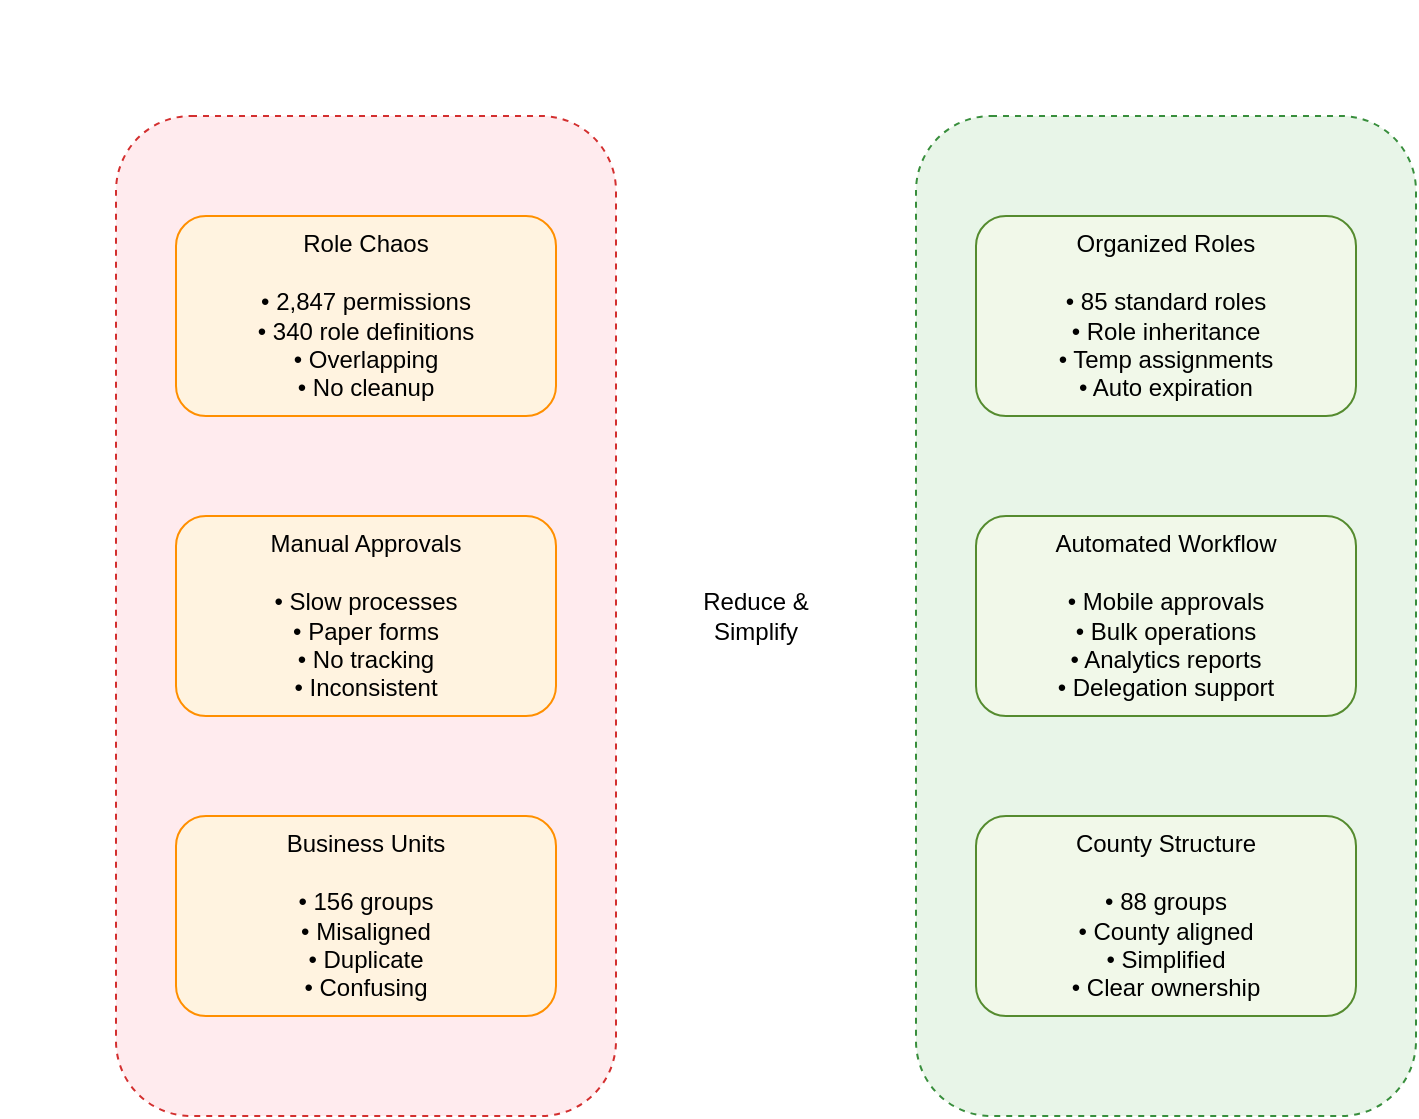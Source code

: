 <mxfile>
  <diagram name="Role Management Evolution">
    <mxGraphModel dx="1422" dy="794" grid="1" gridSize="10" guides="1" tooltips="1" connect="1" arrows="1" fold="1" page="1" pageScale="1" pageWidth="827" pageHeight="1169">
      <root>
        <mxCell id="0"/>
        <mxCell id="1" parent="0"/>
        
        <!-- Current State -->
        <mxCell id="2" value="CURRENT STATE" style="rounded=1;whiteSpace=wrap;html=1;fillColor=#ffebee;strokeColor=#d32f2f;dashed=1;" vertex="1" parent="1">
          <mxGeometry x="50" y="50" width="250" height="500" as="geometry"/>
        </mxCell>
        
        <mxCell id="3" value="Role Chaos&#10;&#10;• 2,847 permissions&#10;• 340 role definitions&#10;• Overlapping&#10;• No cleanup" style="rounded=1;whiteSpace=wrap;html=1;fillColor=#fff3e0;strokeColor=#ff8f00;" vertex="1" parent="1">
          <mxGeometry x="80" y="100" width="190" height="100" as="geometry"/>
        </mxCell>
        
        <mxCell id="4" value="Manual Approvals&#10;&#10;• Slow processes&#10;• Paper forms&#10;• No tracking&#10;• Inconsistent" style="rounded=1;whiteSpace=wrap;html=1;fillColor=#fff3e0;strokeColor=#ff8f00;" vertex="1" parent="1">
          <mxGeometry x="80" y="250" width="190" height="100" as="geometry"/>
        </mxCell>
        
        <mxCell id="5" value="Business Units&#10;&#10;• 156 groups&#10;• Misaligned&#10;• Duplicate&#10;• Confusing" style="rounded=1;whiteSpace=wrap;html=1;fillColor=#fff3e0;strokeColor=#ff8f00;" vertex="1" parent="1">
          <mxGeometry x="80" y="400" width="190" height="100" as="geometry"/>
        </mxCell>
        
        <!-- Future State -->
        <mxCell id="6" value="FUTURE STATE" style="rounded=1;whiteSpace=wrap;html=1;fillColor=#e8f5e8;strokeColor=#388e3c;dashed=1;" vertex="1" parent="1">
          <mxGeometry x="450" y="50" width="250" height="500" as="geometry"/>
        </mxCell>
        
        <mxCell id="7" value="Organized Roles&#10;&#10;• 85 standard roles&#10;• Role inheritance&#10;• Temp assignments&#10;• Auto expiration" style="rounded=1;whiteSpace=wrap;html=1;fillColor=#f1f8e9;strokeColor=#558b2f;" vertex="1" parent="1">
          <mxGeometry x="480" y="100" width="190" height="100" as="geometry"/>
        </mxCell>
        
        <mxCell id="8" value="Automated Workflow&#10;&#10;• Mobile approvals&#10;• Bulk operations&#10;• Analytics reports&#10;• Delegation support" style="rounded=1;whiteSpace=wrap;html=1;fillColor=#f1f8e9;strokeColor=#558b2f;" vertex="1" parent="1">
          <mxGeometry x="480" y="250" width="190" height="100" as="geometry"/>
        </mxCell>
        
        <mxCell id="9" value="County Structure&#10;&#10;• 88 groups&#10;• County aligned&#10;• Simplified&#10;• Clear ownership" style="rounded=1;whiteSpace=wrap;html=1;fillColor=#f1f8e9;strokeColor=#558b2f;" vertex="1" parent="1">
          <mxGeometry x="480" y="400" width="190" height="100" as="geometry"/>
        </mxCell>
        
        <!-- Arrows -->
        <mxCell id="10" style="edgeStyle=orthogonalEdgeStyle;rounded=0;orthogonalLoop=1;jettySize=auto;html=1;" edge="1" parent="1" source="3" target="4"/>
        <mxCell id="11" style="edgeStyle=orthogonalEdgeStyle;rounded=0;orthogonalLoop=1;jettySize=auto;html=1;" edge="1" parent="1" source="4" target="5"/>
        <mxCell id="12" style="edgeStyle=orthogonalEdgeStyle;rounded=0;orthogonalLoop=1;jettySize=auto;html=1;" edge="1" parent="1" source="7" target="8"/>
        <mxCell id="13" style="edgeStyle=orthogonalEdgeStyle;rounded=0;orthogonalLoop=1;jettySize=auto;html=1;" edge="1" parent="1" source="8" target="9"/>
        <mxCell id="14" style="edgeStyle=orthogonalEdgeStyle;rounded=0;orthogonalLoop=1;jettySize=auto;html=1;dashed=1;" edge="1" parent="1" source="2" target="6"/>
        
        <!-- Transform Label -->
        <mxCell id="15" value="Reduce &amp; Simplify" style="text;html=1;strokeColor=none;fillColor=none;align=center;verticalAlign=middle;whiteSpace=wrap;rounded=0;" vertex="1" parent="1">
          <mxGeometry x="320" y="280" width="100" height="40" as="geometry"/>
        </mxCell>
      </root>
    </mxGraphModel>
  </diagram>
</mxfile>
